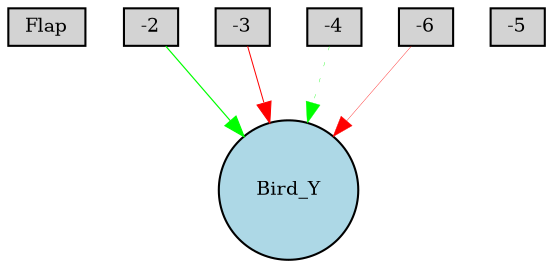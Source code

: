 digraph {
	node [fontsize=9 height=0.2 shape=circle width=0.2]
	Flap [fillcolor=lightgray shape=box style=filled]
	-2 [fillcolor=lightgray shape=box style=filled]
	-3 [fillcolor=lightgray shape=box style=filled]
	-4 [fillcolor=lightgray shape=box style=filled]
	-5 [fillcolor=lightgray shape=box style=filled]
	-6 [fillcolor=lightgray shape=box style=filled]
	Bird_Y [fillcolor=lightblue style=filled]
	-2 -> Bird_Y [color=green penwidth=0.5738677558327901 style=solid]
	-3 -> Bird_Y [color=red penwidth=0.48268209329574074 style=solid]
	-6 -> Bird_Y [color=red penwidth=0.17493476927493645 style=solid]
	-4 -> Bird_Y [color=green penwidth=0.16635404407110943 style=dotted]
}
